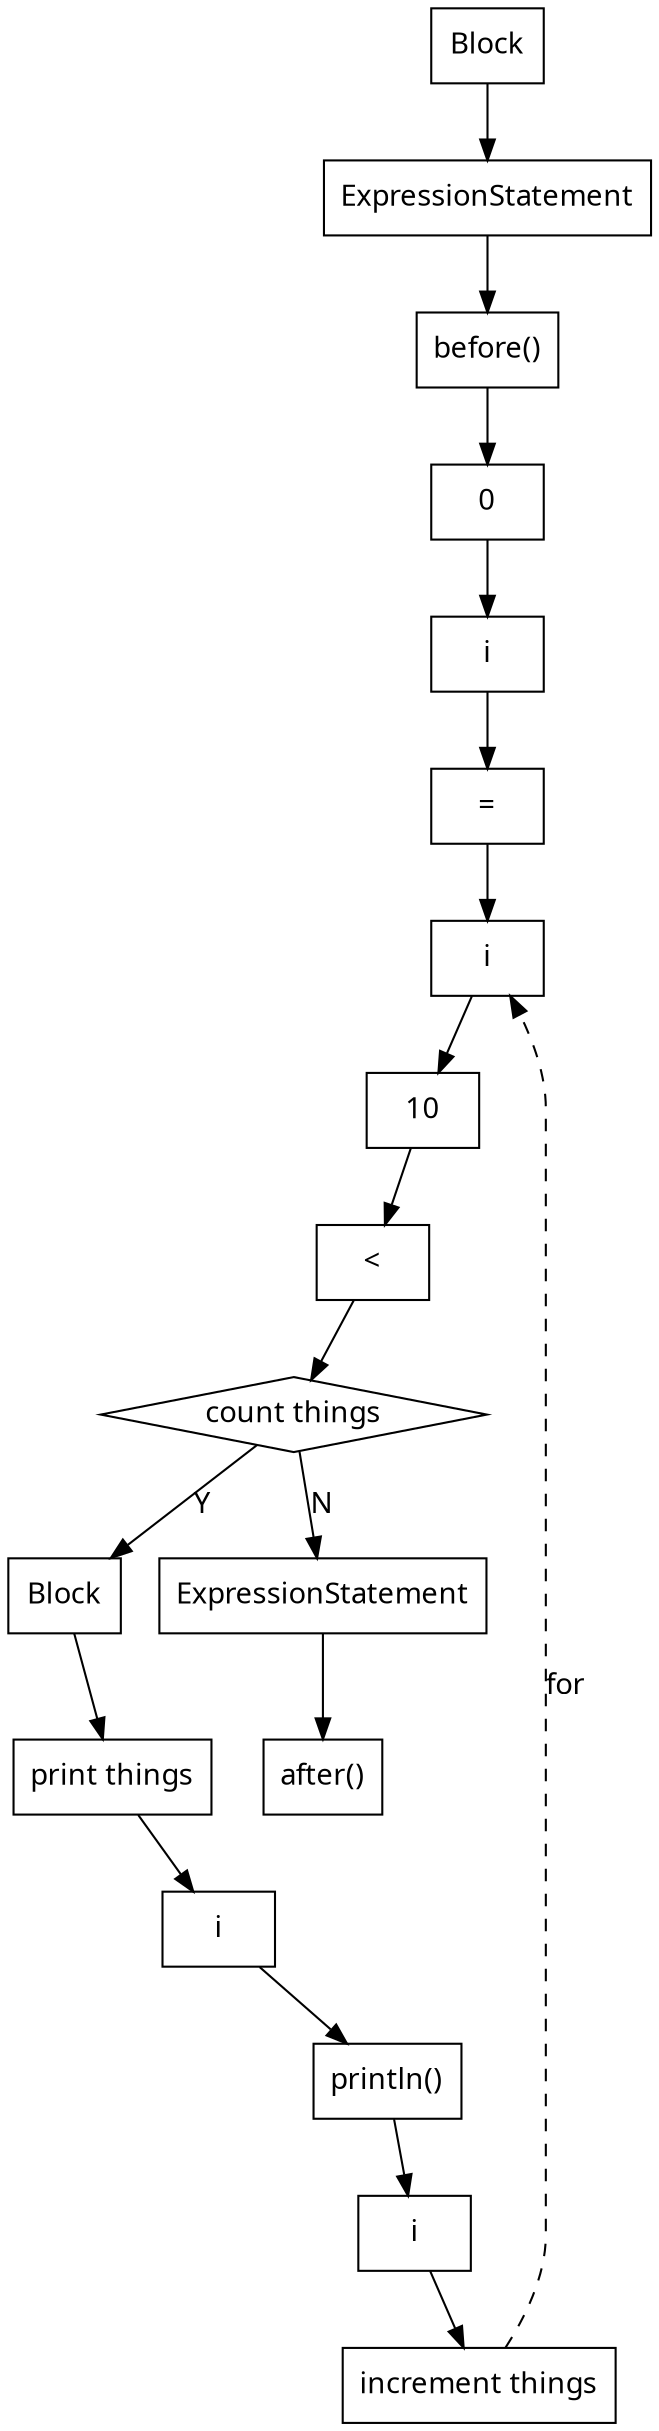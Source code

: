 digraph G_2 {
  node [
    shape = rect;
    fontname = "Handlee";
  ]
  edge [
    fontname = "Handlee";
  ]
  bgcolor = transparent;
  fontname = "Handlee";
  compound = true;
  s_61 [
    class = "block";
    label = "Block";
    fillcolor = white;
    style = filled;
  ];
  s_62 [
    class = "expressionStatement";
    label = "ExpressionStatement";
    fillcolor = white;
    style = filled;
  ];
  s_62_2 [
    class = "methodInvocation";
    label = "before()";
    fillcolor = white;
    style = filled;
  ];
  for_63 [
    class = "for";
    label = "count things";
    fillcolor = white;
    shape = diamond;
    style = filled;
  ];
  s_63 [
    class = "assignment initialiser";
    label = "=";
    fillcolor = white;
    style = filled;
  ];
  s_63_2 [
    class = "simpleName";
    label = "i";
    fillcolor = white;
    style = filled;
  ];
  s_63_3 [
    class = "numberLiteral literal";
    label = "0";
    fillcolor = white;
    style = filled;
  ];
  s_63_4 [
    class = "expression infixExpression";
    label = "<";
    fillcolor = white;
    style = filled;
  ];
  s_63_5 [
    class = "simpleName";
    label = "i";
    fillcolor = white;
    style = filled;
  ];
  s_63_6 [
    class = "numberLiteral literal";
    label = "10";
    fillcolor = white;
    style = filled;
  ];
  s_63_7 [
    class = "postfixExpression updater";
    label = "increment things";
    fillcolor = white;
    style = filled;
  ];
  s_63_8 [
    class = "simpleName";
    label = "i";
    fillcolor = white;
    style = filled;
  ];
  s_63_9 [
    class = "block";
    label = "Block";
    fillcolor = white;
    style = filled;
  ];
  s_64 [
    class = "expressionStatement";
    label = "print things";
    fillcolor = white;
    style = filled;
  ];
  s_64_2 [
    class = "methodInvocation";
    label = "println()";
    fillcolor = white;
    style = filled;
  ];
  s_64_4 [
    class = "simpleName";
    label = "i";
    fillcolor = white;
    style = filled;
  ];
  s_66 [
    class = "expressionStatement";
    label = "ExpressionStatement";
    fillcolor = white;
    style = filled;
  ];
  s_66_2 [
    class = "methodInvocation";
    label = "after()";
    fillcolor = white;
    style = filled;
  ];
  s_61 -> s_62;
  s_62 -> s_62_2;
  s_62_2 -> s_63_3;
  s_63_3 -> s_63_2;
  s_63_2 -> s_63;
  s_63 -> s_63_5;
  s_63_5 -> s_63_6;
  s_63_6 -> s_63_4;
  s_63_4 -> for_63;
  for_63 -> s_63_9 [
    label="Y";
  ];
  s_63_9 -> s_64;
  s_64 -> s_64_4;
  s_64_4 -> s_64_2;
  s_64_2 -> s_63_8;
  s_63_8 -> s_63_7;
  s_63_7 -> s_63_5 [
    label="for";
    style = dashed;
  ];
  for_63 -> s_66 [
    label="N";
  ];
  s_66 -> s_66_2;

}

